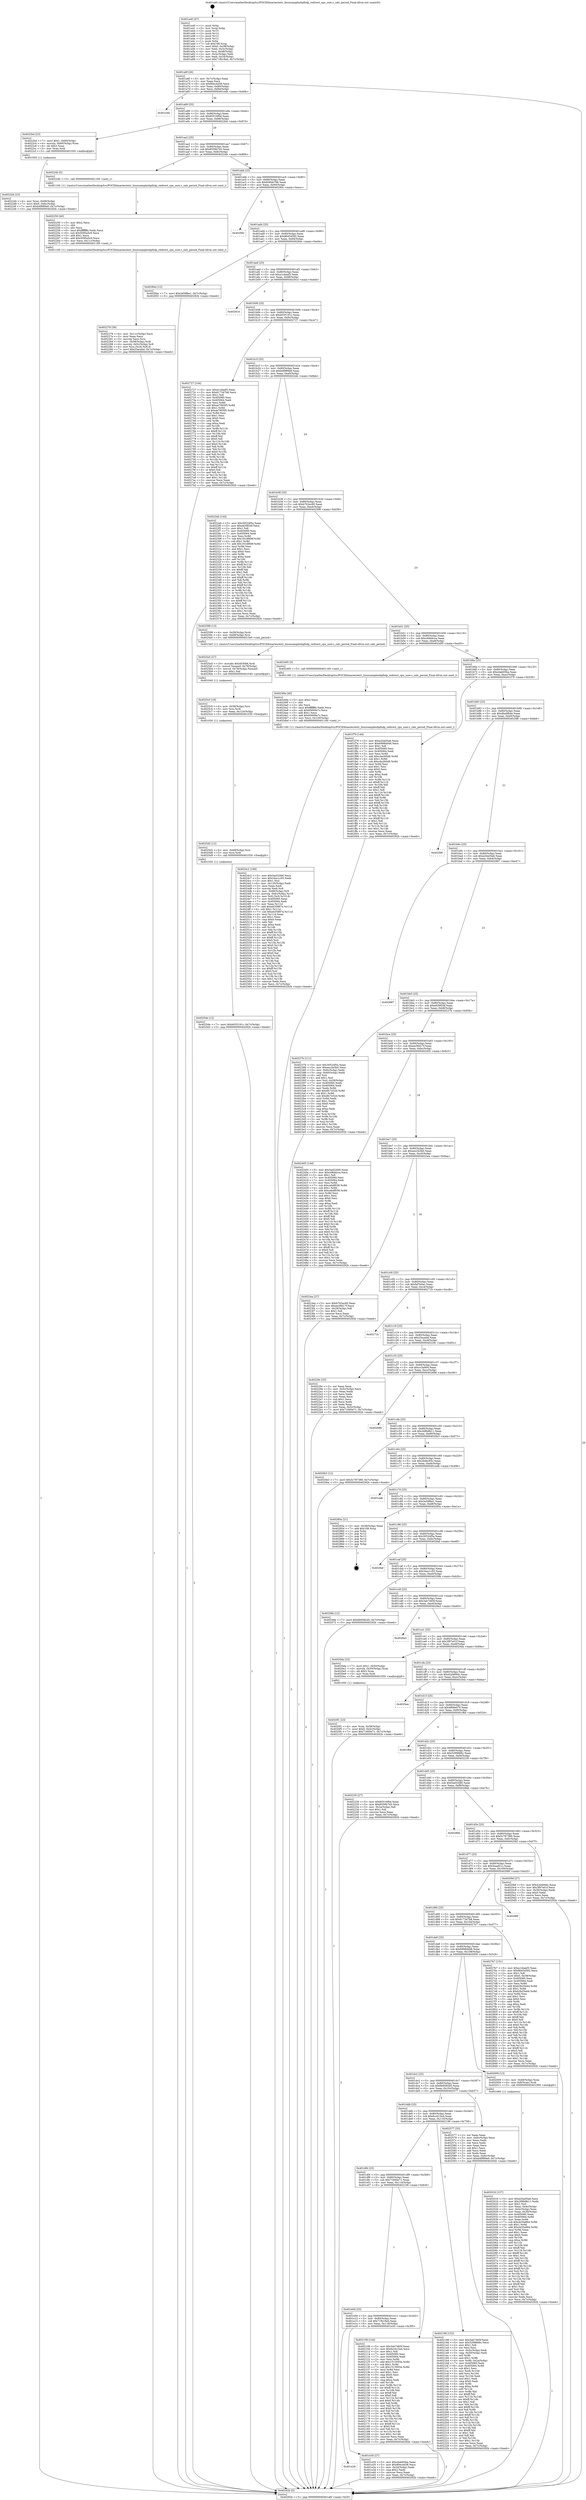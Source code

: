 digraph "0x401a40" {
  label = "0x401a40 (/mnt/c/Users/mathe/Desktop/tcc/POCII/binaries/extr_linuxsamplesbpfxdp_redirect_cpu_user.c_calc_period_Final-ollvm.out::main(0))"
  labelloc = "t"
  node[shape=record]

  Entry [label="",width=0.3,height=0.3,shape=circle,fillcolor=black,style=filled]
  "0x401a6f" [label="{
     0x401a6f [26]\l
     | [instrs]\l
     &nbsp;&nbsp;0x401a6f \<+3\>: mov -0x7c(%rbp),%eax\l
     &nbsp;&nbsp;0x401a72 \<+2\>: mov %eax,%ecx\l
     &nbsp;&nbsp;0x401a74 \<+6\>: sub $0x80ec4d38,%ecx\l
     &nbsp;&nbsp;0x401a7a \<+3\>: mov %eax,-0x80(%rbp)\l
     &nbsp;&nbsp;0x401a7d \<+6\>: mov %ecx,-0x84(%rbp)\l
     &nbsp;&nbsp;0x401a83 \<+6\>: je 0000000000401e4b \<main+0x40b\>\l
  }"]
  "0x401e4b" [label="{
     0x401e4b\l
  }", style=dashed]
  "0x401a89" [label="{
     0x401a89 [25]\l
     | [instrs]\l
     &nbsp;&nbsp;0x401a89 \<+5\>: jmp 0000000000401a8e \<main+0x4e\>\l
     &nbsp;&nbsp;0x401a8e \<+3\>: mov -0x80(%rbp),%eax\l
     &nbsp;&nbsp;0x401a91 \<+5\>: sub $0x85516f0d,%eax\l
     &nbsp;&nbsp;0x401a96 \<+6\>: mov %eax,-0x88(%rbp)\l
     &nbsp;&nbsp;0x401a9c \<+6\>: je 00000000004022bd \<main+0x87d\>\l
  }"]
  Exit [label="",width=0.3,height=0.3,shape=circle,fillcolor=black,style=filled,peripheries=2]
  "0x4022bd" [label="{
     0x4022bd [23]\l
     | [instrs]\l
     &nbsp;&nbsp;0x4022bd \<+7\>: movl $0x1,-0x60(%rbp)\l
     &nbsp;&nbsp;0x4022c4 \<+4\>: movslq -0x60(%rbp),%rax\l
     &nbsp;&nbsp;0x4022c8 \<+4\>: shl $0x3,%rax\l
     &nbsp;&nbsp;0x4022cc \<+3\>: mov %rax,%rdi\l
     &nbsp;&nbsp;0x4022cf \<+5\>: call 0000000000401050 \<malloc@plt\>\l
     | [calls]\l
     &nbsp;&nbsp;0x401050 \{1\} (unknown)\l
  }"]
  "0x401aa2" [label="{
     0x401aa2 [25]\l
     | [instrs]\l
     &nbsp;&nbsp;0x401aa2 \<+5\>: jmp 0000000000401aa7 \<main+0x67\>\l
     &nbsp;&nbsp;0x401aa7 \<+3\>: mov -0x80(%rbp),%eax\l
     &nbsp;&nbsp;0x401aaa \<+5\>: sub $0x8559b7d3,%eax\l
     &nbsp;&nbsp;0x401aaf \<+6\>: mov %eax,-0x8c(%rbp)\l
     &nbsp;&nbsp;0x401ab5 \<+6\>: je 000000000040224b \<main+0x80b\>\l
  }"]
  "0x4025de" [label="{
     0x4025de [12]\l
     | [instrs]\l
     &nbsp;&nbsp;0x4025de \<+7\>: movl $0xb035191c,-0x7c(%rbp)\l
     &nbsp;&nbsp;0x4025e5 \<+5\>: jmp 000000000040292b \<main+0xeeb\>\l
  }"]
  "0x40224b" [label="{
     0x40224b [5]\l
     | [instrs]\l
     &nbsp;&nbsp;0x40224b \<+5\>: call 0000000000401160 \<next_i\>\l
     | [calls]\l
     &nbsp;&nbsp;0x401160 \{1\} (/mnt/c/Users/mathe/Desktop/tcc/POCII/binaries/extr_linuxsamplesbpfxdp_redirect_cpu_user.c_calc_period_Final-ollvm.out::next_i)\l
  }"]
  "0x401abb" [label="{
     0x401abb [25]\l
     | [instrs]\l
     &nbsp;&nbsp;0x401abb \<+5\>: jmp 0000000000401ac0 \<main+0x80\>\l
     &nbsp;&nbsp;0x401ac0 \<+3\>: mov -0x80(%rbp),%eax\l
     &nbsp;&nbsp;0x401ac3 \<+5\>: sub $0x8584b766,%eax\l
     &nbsp;&nbsp;0x401ac8 \<+6\>: mov %eax,-0x90(%rbp)\l
     &nbsp;&nbsp;0x401ace \<+6\>: je 000000000040290c \<main+0xecc\>\l
  }"]
  "0x4025d2" [label="{
     0x4025d2 [12]\l
     | [instrs]\l
     &nbsp;&nbsp;0x4025d2 \<+4\>: mov -0x68(%rbp),%rsi\l
     &nbsp;&nbsp;0x4025d6 \<+3\>: mov %rsi,%rdi\l
     &nbsp;&nbsp;0x4025d9 \<+5\>: call 0000000000401030 \<free@plt\>\l
     | [calls]\l
     &nbsp;&nbsp;0x401030 \{1\} (unknown)\l
  }"]
  "0x40290c" [label="{
     0x40290c\l
  }", style=dashed]
  "0x401ad4" [label="{
     0x401ad4 [25]\l
     | [instrs]\l
     &nbsp;&nbsp;0x401ad4 \<+5\>: jmp 0000000000401ad9 \<main+0x99\>\l
     &nbsp;&nbsp;0x401ad9 \<+3\>: mov -0x80(%rbp),%eax\l
     &nbsp;&nbsp;0x401adc \<+5\>: sub $0x96454592,%eax\l
     &nbsp;&nbsp;0x401ae1 \<+6\>: mov %eax,-0x94(%rbp)\l
     &nbsp;&nbsp;0x401ae7 \<+6\>: je 000000000040284e \<main+0xe0e\>\l
  }"]
  "0x4025c0" [label="{
     0x4025c0 [18]\l
     | [instrs]\l
     &nbsp;&nbsp;0x4025c0 \<+4\>: mov -0x58(%rbp),%rsi\l
     &nbsp;&nbsp;0x4025c4 \<+3\>: mov %rsi,%rdi\l
     &nbsp;&nbsp;0x4025c7 \<+6\>: mov %eax,-0x124(%rbp)\l
     &nbsp;&nbsp;0x4025cd \<+5\>: call 0000000000401030 \<free@plt\>\l
     | [calls]\l
     &nbsp;&nbsp;0x401030 \{1\} (unknown)\l
  }"]
  "0x40284e" [label="{
     0x40284e [12]\l
     | [instrs]\l
     &nbsp;&nbsp;0x40284e \<+7\>: movl $0x2e59fbe1,-0x7c(%rbp)\l
     &nbsp;&nbsp;0x402855 \<+5\>: jmp 000000000040292b \<main+0xeeb\>\l
  }"]
  "0x401aed" [label="{
     0x401aed [25]\l
     | [instrs]\l
     &nbsp;&nbsp;0x401aed \<+5\>: jmp 0000000000401af2 \<main+0xb2\>\l
     &nbsp;&nbsp;0x401af2 \<+3\>: mov -0x80(%rbp),%eax\l
     &nbsp;&nbsp;0x401af5 \<+5\>: sub $0xa1cbaef3,%eax\l
     &nbsp;&nbsp;0x401afa \<+6\>: mov %eax,-0x98(%rbp)\l
     &nbsp;&nbsp;0x401b00 \<+6\>: je 000000000040291d \<main+0xedd\>\l
  }"]
  "0x4025a5" [label="{
     0x4025a5 [27]\l
     | [instrs]\l
     &nbsp;&nbsp;0x4025a5 \<+10\>: movabs $0x4030b6,%rdi\l
     &nbsp;&nbsp;0x4025af \<+5\>: movsd %xmm0,-0x78(%rbp)\l
     &nbsp;&nbsp;0x4025b4 \<+5\>: movsd -0x78(%rbp),%xmm0\l
     &nbsp;&nbsp;0x4025b9 \<+2\>: mov $0x1,%al\l
     &nbsp;&nbsp;0x4025bb \<+5\>: call 0000000000401040 \<printf@plt\>\l
     | [calls]\l
     &nbsp;&nbsp;0x401040 \{1\} (unknown)\l
  }"]
  "0x40291d" [label="{
     0x40291d\l
  }", style=dashed]
  "0x401b06" [label="{
     0x401b06 [25]\l
     | [instrs]\l
     &nbsp;&nbsp;0x401b06 \<+5\>: jmp 0000000000401b0b \<main+0xcb\>\l
     &nbsp;&nbsp;0x401b0b \<+3\>: mov -0x80(%rbp),%eax\l
     &nbsp;&nbsp;0x401b0e \<+5\>: sub $0xb035191c,%eax\l
     &nbsp;&nbsp;0x401b13 \<+6\>: mov %eax,-0x9c(%rbp)\l
     &nbsp;&nbsp;0x401b19 \<+6\>: je 0000000000402727 \<main+0xce7\>\l
  }"]
  "0x4024c2" [label="{
     0x4024c2 [169]\l
     | [instrs]\l
     &nbsp;&nbsp;0x4024c2 \<+5\>: mov $0x5ad32fd0,%ecx\l
     &nbsp;&nbsp;0x4024c7 \<+5\>: mov $0x34ac1c05,%edx\l
     &nbsp;&nbsp;0x4024cc \<+3\>: mov $0x1,%sil\l
     &nbsp;&nbsp;0x4024cf \<+6\>: mov -0x120(%rbp),%edi\l
     &nbsp;&nbsp;0x4024d5 \<+3\>: imul %eax,%edi\l
     &nbsp;&nbsp;0x4024d8 \<+3\>: movslq %edi,%r8\l
     &nbsp;&nbsp;0x4024db \<+4\>: mov -0x68(%rbp),%r9\l
     &nbsp;&nbsp;0x4024df \<+4\>: movslq -0x6c(%rbp),%r10\l
     &nbsp;&nbsp;0x4024e3 \<+4\>: mov %r8,(%r9,%r10,8)\l
     &nbsp;&nbsp;0x4024e7 \<+7\>: mov 0x405060,%eax\l
     &nbsp;&nbsp;0x4024ee \<+7\>: mov 0x405064,%edi\l
     &nbsp;&nbsp;0x4024f5 \<+3\>: mov %eax,%r11d\l
     &nbsp;&nbsp;0x4024f8 \<+7\>: add $0xeb35887a,%r11d\l
     &nbsp;&nbsp;0x4024ff \<+4\>: sub $0x1,%r11d\l
     &nbsp;&nbsp;0x402503 \<+7\>: sub $0xeb35887a,%r11d\l
     &nbsp;&nbsp;0x40250a \<+4\>: imul %r11d,%eax\l
     &nbsp;&nbsp;0x40250e \<+3\>: and $0x1,%eax\l
     &nbsp;&nbsp;0x402511 \<+3\>: cmp $0x0,%eax\l
     &nbsp;&nbsp;0x402514 \<+3\>: sete %bl\l
     &nbsp;&nbsp;0x402517 \<+3\>: cmp $0xa,%edi\l
     &nbsp;&nbsp;0x40251a \<+4\>: setl %r14b\l
     &nbsp;&nbsp;0x40251e \<+3\>: mov %bl,%r15b\l
     &nbsp;&nbsp;0x402521 \<+4\>: xor $0xff,%r15b\l
     &nbsp;&nbsp;0x402525 \<+3\>: mov %r14b,%r12b\l
     &nbsp;&nbsp;0x402528 \<+4\>: xor $0xff,%r12b\l
     &nbsp;&nbsp;0x40252c \<+4\>: xor $0x0,%sil\l
     &nbsp;&nbsp;0x402530 \<+3\>: mov %r15b,%r13b\l
     &nbsp;&nbsp;0x402533 \<+4\>: and $0x0,%r13b\l
     &nbsp;&nbsp;0x402537 \<+3\>: and %sil,%bl\l
     &nbsp;&nbsp;0x40253a \<+3\>: mov %r12b,%al\l
     &nbsp;&nbsp;0x40253d \<+2\>: and $0x0,%al\l
     &nbsp;&nbsp;0x40253f \<+3\>: and %sil,%r14b\l
     &nbsp;&nbsp;0x402542 \<+3\>: or %bl,%r13b\l
     &nbsp;&nbsp;0x402545 \<+3\>: or %r14b,%al\l
     &nbsp;&nbsp;0x402548 \<+3\>: xor %al,%r13b\l
     &nbsp;&nbsp;0x40254b \<+3\>: or %r12b,%r15b\l
     &nbsp;&nbsp;0x40254e \<+4\>: xor $0xff,%r15b\l
     &nbsp;&nbsp;0x402552 \<+4\>: or $0x0,%sil\l
     &nbsp;&nbsp;0x402556 \<+3\>: and %sil,%r15b\l
     &nbsp;&nbsp;0x402559 \<+3\>: or %r15b,%r13b\l
     &nbsp;&nbsp;0x40255c \<+4\>: test $0x1,%r13b\l
     &nbsp;&nbsp;0x402560 \<+3\>: cmovne %edx,%ecx\l
     &nbsp;&nbsp;0x402563 \<+3\>: mov %ecx,-0x7c(%rbp)\l
     &nbsp;&nbsp;0x402566 \<+5\>: jmp 000000000040292b \<main+0xeeb\>\l
  }"]
  "0x402727" [label="{
     0x402727 [144]\l
     | [instrs]\l
     &nbsp;&nbsp;0x402727 \<+5\>: mov $0xa1cbaef3,%eax\l
     &nbsp;&nbsp;0x40272c \<+5\>: mov $0x617347b8,%ecx\l
     &nbsp;&nbsp;0x402731 \<+2\>: mov $0x1,%dl\l
     &nbsp;&nbsp;0x402733 \<+7\>: mov 0x405060,%esi\l
     &nbsp;&nbsp;0x40273a \<+7\>: mov 0x405064,%edi\l
     &nbsp;&nbsp;0x402741 \<+3\>: mov %esi,%r8d\l
     &nbsp;&nbsp;0x402744 \<+7\>: add $0xae7805f5,%r8d\l
     &nbsp;&nbsp;0x40274b \<+4\>: sub $0x1,%r8d\l
     &nbsp;&nbsp;0x40274f \<+7\>: sub $0xae7805f5,%r8d\l
     &nbsp;&nbsp;0x402756 \<+4\>: imul %r8d,%esi\l
     &nbsp;&nbsp;0x40275a \<+3\>: and $0x1,%esi\l
     &nbsp;&nbsp;0x40275d \<+3\>: cmp $0x0,%esi\l
     &nbsp;&nbsp;0x402760 \<+4\>: sete %r9b\l
     &nbsp;&nbsp;0x402764 \<+3\>: cmp $0xa,%edi\l
     &nbsp;&nbsp;0x402767 \<+4\>: setl %r10b\l
     &nbsp;&nbsp;0x40276b \<+3\>: mov %r9b,%r11b\l
     &nbsp;&nbsp;0x40276e \<+4\>: xor $0xff,%r11b\l
     &nbsp;&nbsp;0x402772 \<+3\>: mov %r10b,%bl\l
     &nbsp;&nbsp;0x402775 \<+3\>: xor $0xff,%bl\l
     &nbsp;&nbsp;0x402778 \<+3\>: xor $0x0,%dl\l
     &nbsp;&nbsp;0x40277b \<+3\>: mov %r11b,%r14b\l
     &nbsp;&nbsp;0x40277e \<+4\>: and $0x0,%r14b\l
     &nbsp;&nbsp;0x402782 \<+3\>: and %dl,%r9b\l
     &nbsp;&nbsp;0x402785 \<+3\>: mov %bl,%r15b\l
     &nbsp;&nbsp;0x402788 \<+4\>: and $0x0,%r15b\l
     &nbsp;&nbsp;0x40278c \<+3\>: and %dl,%r10b\l
     &nbsp;&nbsp;0x40278f \<+3\>: or %r9b,%r14b\l
     &nbsp;&nbsp;0x402792 \<+3\>: or %r10b,%r15b\l
     &nbsp;&nbsp;0x402795 \<+3\>: xor %r15b,%r14b\l
     &nbsp;&nbsp;0x402798 \<+3\>: or %bl,%r11b\l
     &nbsp;&nbsp;0x40279b \<+4\>: xor $0xff,%r11b\l
     &nbsp;&nbsp;0x40279f \<+3\>: or $0x0,%dl\l
     &nbsp;&nbsp;0x4027a2 \<+3\>: and %dl,%r11b\l
     &nbsp;&nbsp;0x4027a5 \<+3\>: or %r11b,%r14b\l
     &nbsp;&nbsp;0x4027a8 \<+4\>: test $0x1,%r14b\l
     &nbsp;&nbsp;0x4027ac \<+3\>: cmovne %ecx,%eax\l
     &nbsp;&nbsp;0x4027af \<+3\>: mov %eax,-0x7c(%rbp)\l
     &nbsp;&nbsp;0x4027b2 \<+5\>: jmp 000000000040292b \<main+0xeeb\>\l
  }"]
  "0x401b1f" [label="{
     0x401b1f [25]\l
     | [instrs]\l
     &nbsp;&nbsp;0x401b1f \<+5\>: jmp 0000000000401b24 \<main+0xe4\>\l
     &nbsp;&nbsp;0x401b24 \<+3\>: mov -0x80(%rbp),%eax\l
     &nbsp;&nbsp;0x401b27 \<+5\>: sub $0xb4f989a9,%eax\l
     &nbsp;&nbsp;0x401b2c \<+6\>: mov %eax,-0xa0(%rbp)\l
     &nbsp;&nbsp;0x401b32 \<+6\>: je 00000000004022eb \<main+0x8ab\>\l
  }"]
  "0x40249a" [label="{
     0x40249a [40]\l
     | [instrs]\l
     &nbsp;&nbsp;0x40249a \<+5\>: mov $0x2,%ecx\l
     &nbsp;&nbsp;0x40249f \<+1\>: cltd\l
     &nbsp;&nbsp;0x4024a0 \<+2\>: idiv %ecx\l
     &nbsp;&nbsp;0x4024a2 \<+6\>: imul $0xfffffffe,%edx,%ecx\l
     &nbsp;&nbsp;0x4024a8 \<+6\>: sub $0x65609a7c,%ecx\l
     &nbsp;&nbsp;0x4024ae \<+3\>: add $0x1,%ecx\l
     &nbsp;&nbsp;0x4024b1 \<+6\>: add $0x65609a7c,%ecx\l
     &nbsp;&nbsp;0x4024b7 \<+6\>: mov %ecx,-0x120(%rbp)\l
     &nbsp;&nbsp;0x4024bd \<+5\>: call 0000000000401160 \<next_i\>\l
     | [calls]\l
     &nbsp;&nbsp;0x401160 \{1\} (/mnt/c/Users/mathe/Desktop/tcc/POCII/binaries/extr_linuxsamplesbpfxdp_redirect_cpu_user.c_calc_period_Final-ollvm.out::next_i)\l
  }"]
  "0x4022eb" [label="{
     0x4022eb [144]\l
     | [instrs]\l
     &nbsp;&nbsp;0x4022eb \<+5\>: mov $0x30524f5a,%eax\l
     &nbsp;&nbsp;0x4022f0 \<+5\>: mov $0xe639f34f,%ecx\l
     &nbsp;&nbsp;0x4022f5 \<+2\>: mov $0x1,%dl\l
     &nbsp;&nbsp;0x4022f7 \<+7\>: mov 0x405060,%esi\l
     &nbsp;&nbsp;0x4022fe \<+7\>: mov 0x405064,%edi\l
     &nbsp;&nbsp;0x402305 \<+3\>: mov %esi,%r8d\l
     &nbsp;&nbsp;0x402308 \<+7\>: sub $0x191d869f,%r8d\l
     &nbsp;&nbsp;0x40230f \<+4\>: sub $0x1,%r8d\l
     &nbsp;&nbsp;0x402313 \<+7\>: add $0x191d869f,%r8d\l
     &nbsp;&nbsp;0x40231a \<+4\>: imul %r8d,%esi\l
     &nbsp;&nbsp;0x40231e \<+3\>: and $0x1,%esi\l
     &nbsp;&nbsp;0x402321 \<+3\>: cmp $0x0,%esi\l
     &nbsp;&nbsp;0x402324 \<+4\>: sete %r9b\l
     &nbsp;&nbsp;0x402328 \<+3\>: cmp $0xa,%edi\l
     &nbsp;&nbsp;0x40232b \<+4\>: setl %r10b\l
     &nbsp;&nbsp;0x40232f \<+3\>: mov %r9b,%r11b\l
     &nbsp;&nbsp;0x402332 \<+4\>: xor $0xff,%r11b\l
     &nbsp;&nbsp;0x402336 \<+3\>: mov %r10b,%bl\l
     &nbsp;&nbsp;0x402339 \<+3\>: xor $0xff,%bl\l
     &nbsp;&nbsp;0x40233c \<+3\>: xor $0x1,%dl\l
     &nbsp;&nbsp;0x40233f \<+3\>: mov %r11b,%r14b\l
     &nbsp;&nbsp;0x402342 \<+4\>: and $0xff,%r14b\l
     &nbsp;&nbsp;0x402346 \<+3\>: and %dl,%r9b\l
     &nbsp;&nbsp;0x402349 \<+3\>: mov %bl,%r15b\l
     &nbsp;&nbsp;0x40234c \<+4\>: and $0xff,%r15b\l
     &nbsp;&nbsp;0x402350 \<+3\>: and %dl,%r10b\l
     &nbsp;&nbsp;0x402353 \<+3\>: or %r9b,%r14b\l
     &nbsp;&nbsp;0x402356 \<+3\>: or %r10b,%r15b\l
     &nbsp;&nbsp;0x402359 \<+3\>: xor %r15b,%r14b\l
     &nbsp;&nbsp;0x40235c \<+3\>: or %bl,%r11b\l
     &nbsp;&nbsp;0x40235f \<+4\>: xor $0xff,%r11b\l
     &nbsp;&nbsp;0x402363 \<+3\>: or $0x1,%dl\l
     &nbsp;&nbsp;0x402366 \<+3\>: and %dl,%r11b\l
     &nbsp;&nbsp;0x402369 \<+3\>: or %r11b,%r14b\l
     &nbsp;&nbsp;0x40236c \<+4\>: test $0x1,%r14b\l
     &nbsp;&nbsp;0x402370 \<+3\>: cmovne %ecx,%eax\l
     &nbsp;&nbsp;0x402373 \<+3\>: mov %eax,-0x7c(%rbp)\l
     &nbsp;&nbsp;0x402376 \<+5\>: jmp 000000000040292b \<main+0xeeb\>\l
  }"]
  "0x401b38" [label="{
     0x401b38 [25]\l
     | [instrs]\l
     &nbsp;&nbsp;0x401b38 \<+5\>: jmp 0000000000401b3d \<main+0xfd\>\l
     &nbsp;&nbsp;0x401b3d \<+3\>: mov -0x80(%rbp),%eax\l
     &nbsp;&nbsp;0x401b40 \<+5\>: sub $0xb762ec60,%eax\l
     &nbsp;&nbsp;0x401b45 \<+6\>: mov %eax,-0xa4(%rbp)\l
     &nbsp;&nbsp;0x401b4b \<+6\>: je 0000000000402598 \<main+0xb58\>\l
  }"]
  "0x4022d4" [label="{
     0x4022d4 [23]\l
     | [instrs]\l
     &nbsp;&nbsp;0x4022d4 \<+4\>: mov %rax,-0x68(%rbp)\l
     &nbsp;&nbsp;0x4022d8 \<+7\>: movl $0x0,-0x6c(%rbp)\l
     &nbsp;&nbsp;0x4022df \<+7\>: movl $0xb4f989a9,-0x7c(%rbp)\l
     &nbsp;&nbsp;0x4022e6 \<+5\>: jmp 000000000040292b \<main+0xeeb\>\l
  }"]
  "0x402598" [label="{
     0x402598 [13]\l
     | [instrs]\l
     &nbsp;&nbsp;0x402598 \<+4\>: mov -0x58(%rbp),%rdi\l
     &nbsp;&nbsp;0x40259c \<+4\>: mov -0x68(%rbp),%rsi\l
     &nbsp;&nbsp;0x4025a0 \<+5\>: call 00000000004015e0 \<calc_period\>\l
     | [calls]\l
     &nbsp;&nbsp;0x4015e0 \{1\} (/mnt/c/Users/mathe/Desktop/tcc/POCII/binaries/extr_linuxsamplesbpfxdp_redirect_cpu_user.c_calc_period_Final-ollvm.out::calc_period)\l
  }"]
  "0x401b51" [label="{
     0x401b51 [25]\l
     | [instrs]\l
     &nbsp;&nbsp;0x401b51 \<+5\>: jmp 0000000000401b56 \<main+0x116\>\l
     &nbsp;&nbsp;0x401b56 \<+3\>: mov -0x80(%rbp),%eax\l
     &nbsp;&nbsp;0x401b59 \<+5\>: sub $0xc68ddcca,%eax\l
     &nbsp;&nbsp;0x401b5e \<+6\>: mov %eax,-0xa8(%rbp)\l
     &nbsp;&nbsp;0x401b64 \<+6\>: je 0000000000402495 \<main+0xa55\>\l
  }"]
  "0x402278" [label="{
     0x402278 [36]\l
     | [instrs]\l
     &nbsp;&nbsp;0x402278 \<+6\>: mov -0x11c(%rbp),%ecx\l
     &nbsp;&nbsp;0x40227e \<+3\>: imul %eax,%ecx\l
     &nbsp;&nbsp;0x402281 \<+3\>: movslq %ecx,%rsi\l
     &nbsp;&nbsp;0x402284 \<+4\>: mov -0x58(%rbp),%rdi\l
     &nbsp;&nbsp;0x402288 \<+4\>: movslq -0x5c(%rbp),%r8\l
     &nbsp;&nbsp;0x40228c \<+4\>: mov %rsi,(%rdi,%r8,8)\l
     &nbsp;&nbsp;0x402290 \<+7\>: movl $0x25acebd,-0x7c(%rbp)\l
     &nbsp;&nbsp;0x402297 \<+5\>: jmp 000000000040292b \<main+0xeeb\>\l
  }"]
  "0x402495" [label="{
     0x402495 [5]\l
     | [instrs]\l
     &nbsp;&nbsp;0x402495 \<+5\>: call 0000000000401160 \<next_i\>\l
     | [calls]\l
     &nbsp;&nbsp;0x401160 \{1\} (/mnt/c/Users/mathe/Desktop/tcc/POCII/binaries/extr_linuxsamplesbpfxdp_redirect_cpu_user.c_calc_period_Final-ollvm.out::next_i)\l
  }"]
  "0x401b6a" [label="{
     0x401b6a [25]\l
     | [instrs]\l
     &nbsp;&nbsp;0x401b6a \<+5\>: jmp 0000000000401b6f \<main+0x12f\>\l
     &nbsp;&nbsp;0x401b6f \<+3\>: mov -0x80(%rbp),%eax\l
     &nbsp;&nbsp;0x401b72 \<+5\>: sub $0xcbab05ba,%eax\l
     &nbsp;&nbsp;0x401b77 \<+6\>: mov %eax,-0xac(%rbp)\l
     &nbsp;&nbsp;0x401b7d \<+6\>: je 0000000000401f79 \<main+0x539\>\l
  }"]
  "0x402250" [label="{
     0x402250 [40]\l
     | [instrs]\l
     &nbsp;&nbsp;0x402250 \<+5\>: mov $0x2,%ecx\l
     &nbsp;&nbsp;0x402255 \<+1\>: cltd\l
     &nbsp;&nbsp;0x402256 \<+2\>: idiv %ecx\l
     &nbsp;&nbsp;0x402258 \<+6\>: imul $0xfffffffe,%edx,%ecx\l
     &nbsp;&nbsp;0x40225e \<+6\>: sub $0x5095a5c9,%ecx\l
     &nbsp;&nbsp;0x402264 \<+3\>: add $0x1,%ecx\l
     &nbsp;&nbsp;0x402267 \<+6\>: add $0x5095a5c9,%ecx\l
     &nbsp;&nbsp;0x40226d \<+6\>: mov %ecx,-0x11c(%rbp)\l
     &nbsp;&nbsp;0x402273 \<+5\>: call 0000000000401160 \<next_i\>\l
     | [calls]\l
     &nbsp;&nbsp;0x401160 \{1\} (/mnt/c/Users/mathe/Desktop/tcc/POCII/binaries/extr_linuxsamplesbpfxdp_redirect_cpu_user.c_calc_period_Final-ollvm.out::next_i)\l
  }"]
  "0x401f79" [label="{
     0x401f79 [144]\l
     | [instrs]\l
     &nbsp;&nbsp;0x401f79 \<+5\>: mov $0xe20a05a6,%eax\l
     &nbsp;&nbsp;0x401f7e \<+5\>: mov $0x6998dd48,%ecx\l
     &nbsp;&nbsp;0x401f83 \<+2\>: mov $0x1,%dl\l
     &nbsp;&nbsp;0x401f85 \<+7\>: mov 0x405060,%esi\l
     &nbsp;&nbsp;0x401f8c \<+7\>: mov 0x405064,%edi\l
     &nbsp;&nbsp;0x401f93 \<+3\>: mov %esi,%r8d\l
     &nbsp;&nbsp;0x401f96 \<+7\>: add $0xc4a260d6,%r8d\l
     &nbsp;&nbsp;0x401f9d \<+4\>: sub $0x1,%r8d\l
     &nbsp;&nbsp;0x401fa1 \<+7\>: sub $0xc4a260d6,%r8d\l
     &nbsp;&nbsp;0x401fa8 \<+4\>: imul %r8d,%esi\l
     &nbsp;&nbsp;0x401fac \<+3\>: and $0x1,%esi\l
     &nbsp;&nbsp;0x401faf \<+3\>: cmp $0x0,%esi\l
     &nbsp;&nbsp;0x401fb2 \<+4\>: sete %r9b\l
     &nbsp;&nbsp;0x401fb6 \<+3\>: cmp $0xa,%edi\l
     &nbsp;&nbsp;0x401fb9 \<+4\>: setl %r10b\l
     &nbsp;&nbsp;0x401fbd \<+3\>: mov %r9b,%r11b\l
     &nbsp;&nbsp;0x401fc0 \<+4\>: xor $0xff,%r11b\l
     &nbsp;&nbsp;0x401fc4 \<+3\>: mov %r10b,%bl\l
     &nbsp;&nbsp;0x401fc7 \<+3\>: xor $0xff,%bl\l
     &nbsp;&nbsp;0x401fca \<+3\>: xor $0x1,%dl\l
     &nbsp;&nbsp;0x401fcd \<+3\>: mov %r11b,%r14b\l
     &nbsp;&nbsp;0x401fd0 \<+4\>: and $0xff,%r14b\l
     &nbsp;&nbsp;0x401fd4 \<+3\>: and %dl,%r9b\l
     &nbsp;&nbsp;0x401fd7 \<+3\>: mov %bl,%r15b\l
     &nbsp;&nbsp;0x401fda \<+4\>: and $0xff,%r15b\l
     &nbsp;&nbsp;0x401fde \<+3\>: and %dl,%r10b\l
     &nbsp;&nbsp;0x401fe1 \<+3\>: or %r9b,%r14b\l
     &nbsp;&nbsp;0x401fe4 \<+3\>: or %r10b,%r15b\l
     &nbsp;&nbsp;0x401fe7 \<+3\>: xor %r15b,%r14b\l
     &nbsp;&nbsp;0x401fea \<+3\>: or %bl,%r11b\l
     &nbsp;&nbsp;0x401fed \<+4\>: xor $0xff,%r11b\l
     &nbsp;&nbsp;0x401ff1 \<+3\>: or $0x1,%dl\l
     &nbsp;&nbsp;0x401ff4 \<+3\>: and %dl,%r11b\l
     &nbsp;&nbsp;0x401ff7 \<+3\>: or %r11b,%r14b\l
     &nbsp;&nbsp;0x401ffa \<+4\>: test $0x1,%r14b\l
     &nbsp;&nbsp;0x401ffe \<+3\>: cmovne %ecx,%eax\l
     &nbsp;&nbsp;0x402001 \<+3\>: mov %eax,-0x7c(%rbp)\l
     &nbsp;&nbsp;0x402004 \<+5\>: jmp 000000000040292b \<main+0xeeb\>\l
  }"]
  "0x401b83" [label="{
     0x401b83 [25]\l
     | [instrs]\l
     &nbsp;&nbsp;0x401b83 \<+5\>: jmp 0000000000401b88 \<main+0x148\>\l
     &nbsp;&nbsp;0x401b88 \<+3\>: mov -0x80(%rbp),%eax\l
     &nbsp;&nbsp;0x401b8b \<+5\>: sub $0xdba0fb4e,%eax\l
     &nbsp;&nbsp;0x401b90 \<+6\>: mov %eax,-0xb0(%rbp)\l
     &nbsp;&nbsp;0x401b96 \<+6\>: je 00000000004025f6 \<main+0xbb6\>\l
  }"]
  "0x4020f1" [label="{
     0x4020f1 [23]\l
     | [instrs]\l
     &nbsp;&nbsp;0x4020f1 \<+4\>: mov %rax,-0x58(%rbp)\l
     &nbsp;&nbsp;0x4020f5 \<+7\>: movl $0x0,-0x5c(%rbp)\l
     &nbsp;&nbsp;0x4020fc \<+7\>: movl $0x71600e71,-0x7c(%rbp)\l
     &nbsp;&nbsp;0x402103 \<+5\>: jmp 000000000040292b \<main+0xeeb\>\l
  }"]
  "0x4025f6" [label="{
     0x4025f6\l
  }", style=dashed]
  "0x401b9c" [label="{
     0x401b9c [25]\l
     | [instrs]\l
     &nbsp;&nbsp;0x401b9c \<+5\>: jmp 0000000000401ba1 \<main+0x161\>\l
     &nbsp;&nbsp;0x401ba1 \<+3\>: mov -0x80(%rbp),%eax\l
     &nbsp;&nbsp;0x401ba4 \<+5\>: sub $0xe20a05a6,%eax\l
     &nbsp;&nbsp;0x401ba9 \<+6\>: mov %eax,-0xb4(%rbp)\l
     &nbsp;&nbsp;0x401baf \<+6\>: je 0000000000402887 \<main+0xe47\>\l
  }"]
  "0x402016" [label="{
     0x402016 [157]\l
     | [instrs]\l
     &nbsp;&nbsp;0x402016 \<+5\>: mov $0xe20a05a6,%ecx\l
     &nbsp;&nbsp;0x40201b \<+5\>: mov $0x268b9b11,%edx\l
     &nbsp;&nbsp;0x402020 \<+3\>: mov $0x1,%sil\l
     &nbsp;&nbsp;0x402023 \<+3\>: mov %eax,-0x4c(%rbp)\l
     &nbsp;&nbsp;0x402026 \<+3\>: mov -0x4c(%rbp),%eax\l
     &nbsp;&nbsp;0x402029 \<+3\>: mov %eax,-0x30(%rbp)\l
     &nbsp;&nbsp;0x40202c \<+7\>: mov 0x405060,%eax\l
     &nbsp;&nbsp;0x402033 \<+8\>: mov 0x405064,%r8d\l
     &nbsp;&nbsp;0x40203b \<+3\>: mov %eax,%r9d\l
     &nbsp;&nbsp;0x40203e \<+7\>: sub $0xcb35a864,%r9d\l
     &nbsp;&nbsp;0x402045 \<+4\>: sub $0x1,%r9d\l
     &nbsp;&nbsp;0x402049 \<+7\>: add $0xcb35a864,%r9d\l
     &nbsp;&nbsp;0x402050 \<+4\>: imul %r9d,%eax\l
     &nbsp;&nbsp;0x402054 \<+3\>: and $0x1,%eax\l
     &nbsp;&nbsp;0x402057 \<+3\>: cmp $0x0,%eax\l
     &nbsp;&nbsp;0x40205a \<+4\>: sete %r10b\l
     &nbsp;&nbsp;0x40205e \<+4\>: cmp $0xa,%r8d\l
     &nbsp;&nbsp;0x402062 \<+4\>: setl %r11b\l
     &nbsp;&nbsp;0x402066 \<+3\>: mov %r10b,%bl\l
     &nbsp;&nbsp;0x402069 \<+3\>: xor $0xff,%bl\l
     &nbsp;&nbsp;0x40206c \<+3\>: mov %r11b,%r14b\l
     &nbsp;&nbsp;0x40206f \<+4\>: xor $0xff,%r14b\l
     &nbsp;&nbsp;0x402073 \<+4\>: xor $0x1,%sil\l
     &nbsp;&nbsp;0x402077 \<+3\>: mov %bl,%r15b\l
     &nbsp;&nbsp;0x40207a \<+4\>: and $0xff,%r15b\l
     &nbsp;&nbsp;0x40207e \<+3\>: and %sil,%r10b\l
     &nbsp;&nbsp;0x402081 \<+3\>: mov %r14b,%r12b\l
     &nbsp;&nbsp;0x402084 \<+4\>: and $0xff,%r12b\l
     &nbsp;&nbsp;0x402088 \<+3\>: and %sil,%r11b\l
     &nbsp;&nbsp;0x40208b \<+3\>: or %r10b,%r15b\l
     &nbsp;&nbsp;0x40208e \<+3\>: or %r11b,%r12b\l
     &nbsp;&nbsp;0x402091 \<+3\>: xor %r12b,%r15b\l
     &nbsp;&nbsp;0x402094 \<+3\>: or %r14b,%bl\l
     &nbsp;&nbsp;0x402097 \<+3\>: xor $0xff,%bl\l
     &nbsp;&nbsp;0x40209a \<+4\>: or $0x1,%sil\l
     &nbsp;&nbsp;0x40209e \<+3\>: and %sil,%bl\l
     &nbsp;&nbsp;0x4020a1 \<+3\>: or %bl,%r15b\l
     &nbsp;&nbsp;0x4020a4 \<+4\>: test $0x1,%r15b\l
     &nbsp;&nbsp;0x4020a8 \<+3\>: cmovne %edx,%ecx\l
     &nbsp;&nbsp;0x4020ab \<+3\>: mov %ecx,-0x7c(%rbp)\l
     &nbsp;&nbsp;0x4020ae \<+5\>: jmp 000000000040292b \<main+0xeeb\>\l
  }"]
  "0x402887" [label="{
     0x402887\l
  }", style=dashed]
  "0x401bb5" [label="{
     0x401bb5 [25]\l
     | [instrs]\l
     &nbsp;&nbsp;0x401bb5 \<+5\>: jmp 0000000000401bba \<main+0x17a\>\l
     &nbsp;&nbsp;0x401bba \<+3\>: mov -0x80(%rbp),%eax\l
     &nbsp;&nbsp;0x401bbd \<+5\>: sub $0xe639f34f,%eax\l
     &nbsp;&nbsp;0x401bc2 \<+6\>: mov %eax,-0xb8(%rbp)\l
     &nbsp;&nbsp;0x401bc8 \<+6\>: je 000000000040237b \<main+0x93b\>\l
  }"]
  "0x401a40" [label="{
     0x401a40 [47]\l
     | [instrs]\l
     &nbsp;&nbsp;0x401a40 \<+1\>: push %rbp\l
     &nbsp;&nbsp;0x401a41 \<+3\>: mov %rsp,%rbp\l
     &nbsp;&nbsp;0x401a44 \<+2\>: push %r15\l
     &nbsp;&nbsp;0x401a46 \<+2\>: push %r14\l
     &nbsp;&nbsp;0x401a48 \<+2\>: push %r13\l
     &nbsp;&nbsp;0x401a4a \<+2\>: push %r12\l
     &nbsp;&nbsp;0x401a4c \<+1\>: push %rbx\l
     &nbsp;&nbsp;0x401a4d \<+7\>: sub $0x108,%rsp\l
     &nbsp;&nbsp;0x401a54 \<+7\>: movl $0x0,-0x38(%rbp)\l
     &nbsp;&nbsp;0x401a5b \<+3\>: mov %edi,-0x3c(%rbp)\l
     &nbsp;&nbsp;0x401a5e \<+4\>: mov %rsi,-0x48(%rbp)\l
     &nbsp;&nbsp;0x401a62 \<+3\>: mov -0x3c(%rbp),%edi\l
     &nbsp;&nbsp;0x401a65 \<+3\>: mov %edi,-0x34(%rbp)\l
     &nbsp;&nbsp;0x401a68 \<+7\>: movl $0x71fb18a0,-0x7c(%rbp)\l
  }"]
  "0x40237b" [label="{
     0x40237b [111]\l
     | [instrs]\l
     &nbsp;&nbsp;0x40237b \<+5\>: mov $0x30524f5a,%eax\l
     &nbsp;&nbsp;0x402380 \<+5\>: mov $0xeec2b3b0,%ecx\l
     &nbsp;&nbsp;0x402385 \<+3\>: mov -0x6c(%rbp),%edx\l
     &nbsp;&nbsp;0x402388 \<+3\>: cmp -0x60(%rbp),%edx\l
     &nbsp;&nbsp;0x40238b \<+4\>: setl %sil\l
     &nbsp;&nbsp;0x40238f \<+4\>: and $0x1,%sil\l
     &nbsp;&nbsp;0x402393 \<+4\>: mov %sil,-0x29(%rbp)\l
     &nbsp;&nbsp;0x402397 \<+7\>: mov 0x405060,%edx\l
     &nbsp;&nbsp;0x40239e \<+7\>: mov 0x405064,%edi\l
     &nbsp;&nbsp;0x4023a5 \<+3\>: mov %edx,%r8d\l
     &nbsp;&nbsp;0x4023a8 \<+7\>: add $0xdfc7e52d,%r8d\l
     &nbsp;&nbsp;0x4023af \<+4\>: sub $0x1,%r8d\l
     &nbsp;&nbsp;0x4023b3 \<+7\>: sub $0xdfc7e52d,%r8d\l
     &nbsp;&nbsp;0x4023ba \<+4\>: imul %r8d,%edx\l
     &nbsp;&nbsp;0x4023be \<+3\>: and $0x1,%edx\l
     &nbsp;&nbsp;0x4023c1 \<+3\>: cmp $0x0,%edx\l
     &nbsp;&nbsp;0x4023c4 \<+4\>: sete %sil\l
     &nbsp;&nbsp;0x4023c8 \<+3\>: cmp $0xa,%edi\l
     &nbsp;&nbsp;0x4023cb \<+4\>: setl %r9b\l
     &nbsp;&nbsp;0x4023cf \<+3\>: mov %sil,%r10b\l
     &nbsp;&nbsp;0x4023d2 \<+3\>: and %r9b,%r10b\l
     &nbsp;&nbsp;0x4023d5 \<+3\>: xor %r9b,%sil\l
     &nbsp;&nbsp;0x4023d8 \<+3\>: or %sil,%r10b\l
     &nbsp;&nbsp;0x4023db \<+4\>: test $0x1,%r10b\l
     &nbsp;&nbsp;0x4023df \<+3\>: cmovne %ecx,%eax\l
     &nbsp;&nbsp;0x4023e2 \<+3\>: mov %eax,-0x7c(%rbp)\l
     &nbsp;&nbsp;0x4023e5 \<+5\>: jmp 000000000040292b \<main+0xeeb\>\l
  }"]
  "0x401bce" [label="{
     0x401bce [25]\l
     | [instrs]\l
     &nbsp;&nbsp;0x401bce \<+5\>: jmp 0000000000401bd3 \<main+0x193\>\l
     &nbsp;&nbsp;0x401bd3 \<+3\>: mov -0x80(%rbp),%eax\l
     &nbsp;&nbsp;0x401bd6 \<+5\>: sub $0xee38d17f,%eax\l
     &nbsp;&nbsp;0x401bdb \<+6\>: mov %eax,-0xbc(%rbp)\l
     &nbsp;&nbsp;0x401be1 \<+6\>: je 0000000000402405 \<main+0x9c5\>\l
  }"]
  "0x40292b" [label="{
     0x40292b [5]\l
     | [instrs]\l
     &nbsp;&nbsp;0x40292b \<+5\>: jmp 0000000000401a6f \<main+0x2f\>\l
  }"]
  "0x402405" [label="{
     0x402405 [144]\l
     | [instrs]\l
     &nbsp;&nbsp;0x402405 \<+5\>: mov $0x5ad32fd0,%eax\l
     &nbsp;&nbsp;0x40240a \<+5\>: mov $0xc68ddcca,%ecx\l
     &nbsp;&nbsp;0x40240f \<+2\>: mov $0x1,%dl\l
     &nbsp;&nbsp;0x402411 \<+7\>: mov 0x405060,%esi\l
     &nbsp;&nbsp;0x402418 \<+7\>: mov 0x405064,%edi\l
     &nbsp;&nbsp;0x40241f \<+3\>: mov %esi,%r8d\l
     &nbsp;&nbsp;0x402422 \<+7\>: sub $0xcebdf038,%r8d\l
     &nbsp;&nbsp;0x402429 \<+4\>: sub $0x1,%r8d\l
     &nbsp;&nbsp;0x40242d \<+7\>: add $0xcebdf038,%r8d\l
     &nbsp;&nbsp;0x402434 \<+4\>: imul %r8d,%esi\l
     &nbsp;&nbsp;0x402438 \<+3\>: and $0x1,%esi\l
     &nbsp;&nbsp;0x40243b \<+3\>: cmp $0x0,%esi\l
     &nbsp;&nbsp;0x40243e \<+4\>: sete %r9b\l
     &nbsp;&nbsp;0x402442 \<+3\>: cmp $0xa,%edi\l
     &nbsp;&nbsp;0x402445 \<+4\>: setl %r10b\l
     &nbsp;&nbsp;0x402449 \<+3\>: mov %r9b,%r11b\l
     &nbsp;&nbsp;0x40244c \<+4\>: xor $0xff,%r11b\l
     &nbsp;&nbsp;0x402450 \<+3\>: mov %r10b,%bl\l
     &nbsp;&nbsp;0x402453 \<+3\>: xor $0xff,%bl\l
     &nbsp;&nbsp;0x402456 \<+3\>: xor $0x0,%dl\l
     &nbsp;&nbsp;0x402459 \<+3\>: mov %r11b,%r14b\l
     &nbsp;&nbsp;0x40245c \<+4\>: and $0x0,%r14b\l
     &nbsp;&nbsp;0x402460 \<+3\>: and %dl,%r9b\l
     &nbsp;&nbsp;0x402463 \<+3\>: mov %bl,%r15b\l
     &nbsp;&nbsp;0x402466 \<+4\>: and $0x0,%r15b\l
     &nbsp;&nbsp;0x40246a \<+3\>: and %dl,%r10b\l
     &nbsp;&nbsp;0x40246d \<+3\>: or %r9b,%r14b\l
     &nbsp;&nbsp;0x402470 \<+3\>: or %r10b,%r15b\l
     &nbsp;&nbsp;0x402473 \<+3\>: xor %r15b,%r14b\l
     &nbsp;&nbsp;0x402476 \<+3\>: or %bl,%r11b\l
     &nbsp;&nbsp;0x402479 \<+4\>: xor $0xff,%r11b\l
     &nbsp;&nbsp;0x40247d \<+3\>: or $0x0,%dl\l
     &nbsp;&nbsp;0x402480 \<+3\>: and %dl,%r11b\l
     &nbsp;&nbsp;0x402483 \<+3\>: or %r11b,%r14b\l
     &nbsp;&nbsp;0x402486 \<+4\>: test $0x1,%r14b\l
     &nbsp;&nbsp;0x40248a \<+3\>: cmovne %ecx,%eax\l
     &nbsp;&nbsp;0x40248d \<+3\>: mov %eax,-0x7c(%rbp)\l
     &nbsp;&nbsp;0x402490 \<+5\>: jmp 000000000040292b \<main+0xeeb\>\l
  }"]
  "0x401be7" [label="{
     0x401be7 [25]\l
     | [instrs]\l
     &nbsp;&nbsp;0x401be7 \<+5\>: jmp 0000000000401bec \<main+0x1ac\>\l
     &nbsp;&nbsp;0x401bec \<+3\>: mov -0x80(%rbp),%eax\l
     &nbsp;&nbsp;0x401bef \<+5\>: sub $0xeec2b3b0,%eax\l
     &nbsp;&nbsp;0x401bf4 \<+6\>: mov %eax,-0xc0(%rbp)\l
     &nbsp;&nbsp;0x401bfa \<+6\>: je 00000000004023ea \<main+0x9aa\>\l
  }"]
  "0x401e26" [label="{
     0x401e26\l
  }", style=dashed]
  "0x4023ea" [label="{
     0x4023ea [27]\l
     | [instrs]\l
     &nbsp;&nbsp;0x4023ea \<+5\>: mov $0xb762ec60,%eax\l
     &nbsp;&nbsp;0x4023ef \<+5\>: mov $0xee38d17f,%ecx\l
     &nbsp;&nbsp;0x4023f4 \<+3\>: mov -0x29(%rbp),%dl\l
     &nbsp;&nbsp;0x4023f7 \<+3\>: test $0x1,%dl\l
     &nbsp;&nbsp;0x4023fa \<+3\>: cmovne %ecx,%eax\l
     &nbsp;&nbsp;0x4023fd \<+3\>: mov %eax,-0x7c(%rbp)\l
     &nbsp;&nbsp;0x402400 \<+5\>: jmp 000000000040292b \<main+0xeeb\>\l
  }"]
  "0x401c00" [label="{
     0x401c00 [25]\l
     | [instrs]\l
     &nbsp;&nbsp;0x401c00 \<+5\>: jmp 0000000000401c05 \<main+0x1c5\>\l
     &nbsp;&nbsp;0x401c05 \<+3\>: mov -0x80(%rbp),%eax\l
     &nbsp;&nbsp;0x401c08 \<+5\>: sub $0xfaf7b0ac,%eax\l
     &nbsp;&nbsp;0x401c0d \<+6\>: mov %eax,-0xc4(%rbp)\l
     &nbsp;&nbsp;0x401c13 \<+6\>: je 000000000040271b \<main+0xcdb\>\l
  }"]
  "0x401e30" [label="{
     0x401e30 [27]\l
     | [instrs]\l
     &nbsp;&nbsp;0x401e30 \<+5\>: mov $0xcbab05ba,%eax\l
     &nbsp;&nbsp;0x401e35 \<+5\>: mov $0x80ec4d38,%ecx\l
     &nbsp;&nbsp;0x401e3a \<+3\>: mov -0x34(%rbp),%edx\l
     &nbsp;&nbsp;0x401e3d \<+3\>: cmp $0x2,%edx\l
     &nbsp;&nbsp;0x401e40 \<+3\>: cmovne %ecx,%eax\l
     &nbsp;&nbsp;0x401e43 \<+3\>: mov %eax,-0x7c(%rbp)\l
     &nbsp;&nbsp;0x401e46 \<+5\>: jmp 000000000040292b \<main+0xeeb\>\l
  }"]
  "0x40271b" [label="{
     0x40271b\l
  }", style=dashed]
  "0x401c19" [label="{
     0x401c19 [25]\l
     | [instrs]\l
     &nbsp;&nbsp;0x401c19 \<+5\>: jmp 0000000000401c1e \<main+0x1de\>\l
     &nbsp;&nbsp;0x401c1e \<+3\>: mov -0x80(%rbp),%eax\l
     &nbsp;&nbsp;0x401c21 \<+5\>: sub $0x25acebd,%eax\l
     &nbsp;&nbsp;0x401c26 \<+6\>: mov %eax,-0xc8(%rbp)\l
     &nbsp;&nbsp;0x401c2c \<+6\>: je 000000000040229c \<main+0x85c\>\l
  }"]
  "0x401e0d" [label="{
     0x401e0d [25]\l
     | [instrs]\l
     &nbsp;&nbsp;0x401e0d \<+5\>: jmp 0000000000401e12 \<main+0x3d2\>\l
     &nbsp;&nbsp;0x401e12 \<+3\>: mov -0x80(%rbp),%eax\l
     &nbsp;&nbsp;0x401e15 \<+5\>: sub $0x71fb18a0,%eax\l
     &nbsp;&nbsp;0x401e1a \<+6\>: mov %eax,-0x118(%rbp)\l
     &nbsp;&nbsp;0x401e20 \<+6\>: je 0000000000401e30 \<main+0x3f0\>\l
  }"]
  "0x40229c" [label="{
     0x40229c [33]\l
     | [instrs]\l
     &nbsp;&nbsp;0x40229c \<+2\>: xor %eax,%eax\l
     &nbsp;&nbsp;0x40229e \<+3\>: mov -0x5c(%rbp),%ecx\l
     &nbsp;&nbsp;0x4022a1 \<+2\>: mov %eax,%edx\l
     &nbsp;&nbsp;0x4022a3 \<+2\>: sub %ecx,%edx\l
     &nbsp;&nbsp;0x4022a5 \<+2\>: mov %eax,%ecx\l
     &nbsp;&nbsp;0x4022a7 \<+3\>: sub $0x1,%ecx\l
     &nbsp;&nbsp;0x4022aa \<+2\>: add %ecx,%edx\l
     &nbsp;&nbsp;0x4022ac \<+2\>: sub %edx,%eax\l
     &nbsp;&nbsp;0x4022ae \<+3\>: mov %eax,-0x5c(%rbp)\l
     &nbsp;&nbsp;0x4022b1 \<+7\>: movl $0x71600e71,-0x7c(%rbp)\l
     &nbsp;&nbsp;0x4022b8 \<+5\>: jmp 000000000040292b \<main+0xeeb\>\l
  }"]
  "0x401c32" [label="{
     0x401c32 [25]\l
     | [instrs]\l
     &nbsp;&nbsp;0x401c32 \<+5\>: jmp 0000000000401c37 \<main+0x1f7\>\l
     &nbsp;&nbsp;0x401c37 \<+3\>: mov -0x80(%rbp),%eax\l
     &nbsp;&nbsp;0x401c3a \<+5\>: sub $0xcc3a904,%eax\l
     &nbsp;&nbsp;0x401c3f \<+6\>: mov %eax,-0xcc(%rbp)\l
     &nbsp;&nbsp;0x401c45 \<+6\>: je 0000000000402686 \<main+0xc46\>\l
  }"]
  "0x402108" [label="{
     0x402108 [144]\l
     | [instrs]\l
     &nbsp;&nbsp;0x402108 \<+5\>: mov $0x3ab7465f,%eax\l
     &nbsp;&nbsp;0x40210d \<+5\>: mov $0x6cc615a4,%ecx\l
     &nbsp;&nbsp;0x402112 \<+2\>: mov $0x1,%dl\l
     &nbsp;&nbsp;0x402114 \<+7\>: mov 0x405060,%esi\l
     &nbsp;&nbsp;0x40211b \<+7\>: mov 0x405064,%edi\l
     &nbsp;&nbsp;0x402122 \<+3\>: mov %esi,%r8d\l
     &nbsp;&nbsp;0x402125 \<+7\>: add $0x1513055a,%r8d\l
     &nbsp;&nbsp;0x40212c \<+4\>: sub $0x1,%r8d\l
     &nbsp;&nbsp;0x402130 \<+7\>: sub $0x1513055a,%r8d\l
     &nbsp;&nbsp;0x402137 \<+4\>: imul %r8d,%esi\l
     &nbsp;&nbsp;0x40213b \<+3\>: and $0x1,%esi\l
     &nbsp;&nbsp;0x40213e \<+3\>: cmp $0x0,%esi\l
     &nbsp;&nbsp;0x402141 \<+4\>: sete %r9b\l
     &nbsp;&nbsp;0x402145 \<+3\>: cmp $0xa,%edi\l
     &nbsp;&nbsp;0x402148 \<+4\>: setl %r10b\l
     &nbsp;&nbsp;0x40214c \<+3\>: mov %r9b,%r11b\l
     &nbsp;&nbsp;0x40214f \<+4\>: xor $0xff,%r11b\l
     &nbsp;&nbsp;0x402153 \<+3\>: mov %r10b,%bl\l
     &nbsp;&nbsp;0x402156 \<+3\>: xor $0xff,%bl\l
     &nbsp;&nbsp;0x402159 \<+3\>: xor $0x0,%dl\l
     &nbsp;&nbsp;0x40215c \<+3\>: mov %r11b,%r14b\l
     &nbsp;&nbsp;0x40215f \<+4\>: and $0x0,%r14b\l
     &nbsp;&nbsp;0x402163 \<+3\>: and %dl,%r9b\l
     &nbsp;&nbsp;0x402166 \<+3\>: mov %bl,%r15b\l
     &nbsp;&nbsp;0x402169 \<+4\>: and $0x0,%r15b\l
     &nbsp;&nbsp;0x40216d \<+3\>: and %dl,%r10b\l
     &nbsp;&nbsp;0x402170 \<+3\>: or %r9b,%r14b\l
     &nbsp;&nbsp;0x402173 \<+3\>: or %r10b,%r15b\l
     &nbsp;&nbsp;0x402176 \<+3\>: xor %r15b,%r14b\l
     &nbsp;&nbsp;0x402179 \<+3\>: or %bl,%r11b\l
     &nbsp;&nbsp;0x40217c \<+4\>: xor $0xff,%r11b\l
     &nbsp;&nbsp;0x402180 \<+3\>: or $0x0,%dl\l
     &nbsp;&nbsp;0x402183 \<+3\>: and %dl,%r11b\l
     &nbsp;&nbsp;0x402186 \<+3\>: or %r11b,%r14b\l
     &nbsp;&nbsp;0x402189 \<+4\>: test $0x1,%r14b\l
     &nbsp;&nbsp;0x40218d \<+3\>: cmovne %ecx,%eax\l
     &nbsp;&nbsp;0x402190 \<+3\>: mov %eax,-0x7c(%rbp)\l
     &nbsp;&nbsp;0x402193 \<+5\>: jmp 000000000040292b \<main+0xeeb\>\l
  }"]
  "0x402686" [label="{
     0x402686\l
  }", style=dashed]
  "0x401c4b" [label="{
     0x401c4b [25]\l
     | [instrs]\l
     &nbsp;&nbsp;0x401c4b \<+5\>: jmp 0000000000401c50 \<main+0x210\>\l
     &nbsp;&nbsp;0x401c50 \<+3\>: mov -0x80(%rbp),%eax\l
     &nbsp;&nbsp;0x401c53 \<+5\>: sub $0x268b9b11,%eax\l
     &nbsp;&nbsp;0x401c58 \<+6\>: mov %eax,-0xd0(%rbp)\l
     &nbsp;&nbsp;0x401c5e \<+6\>: je 00000000004020b3 \<main+0x673\>\l
  }"]
  "0x401df4" [label="{
     0x401df4 [25]\l
     | [instrs]\l
     &nbsp;&nbsp;0x401df4 \<+5\>: jmp 0000000000401df9 \<main+0x3b9\>\l
     &nbsp;&nbsp;0x401df9 \<+3\>: mov -0x80(%rbp),%eax\l
     &nbsp;&nbsp;0x401dfc \<+5\>: sub $0x71600e71,%eax\l
     &nbsp;&nbsp;0x401e01 \<+6\>: mov %eax,-0x114(%rbp)\l
     &nbsp;&nbsp;0x401e07 \<+6\>: je 0000000000402108 \<main+0x6c8\>\l
  }"]
  "0x4020b3" [label="{
     0x4020b3 [12]\l
     | [instrs]\l
     &nbsp;&nbsp;0x4020b3 \<+7\>: movl $0x5c787380,-0x7c(%rbp)\l
     &nbsp;&nbsp;0x4020ba \<+5\>: jmp 000000000040292b \<main+0xeeb\>\l
  }"]
  "0x401c64" [label="{
     0x401c64 [25]\l
     | [instrs]\l
     &nbsp;&nbsp;0x401c64 \<+5\>: jmp 0000000000401c69 \<main+0x229\>\l
     &nbsp;&nbsp;0x401c69 \<+3\>: mov -0x80(%rbp),%eax\l
     &nbsp;&nbsp;0x401c6c \<+5\>: sub $0x2bdbc93c,%eax\l
     &nbsp;&nbsp;0x401c71 \<+6\>: mov %eax,-0xd4(%rbp)\l
     &nbsp;&nbsp;0x401c77 \<+6\>: je 0000000000401edb \<main+0x49b\>\l
  }"]
  "0x402198" [label="{
     0x402198 [152]\l
     | [instrs]\l
     &nbsp;&nbsp;0x402198 \<+5\>: mov $0x3ab7465f,%eax\l
     &nbsp;&nbsp;0x40219d \<+5\>: mov $0x5299666c,%ecx\l
     &nbsp;&nbsp;0x4021a2 \<+2\>: mov $0x1,%dl\l
     &nbsp;&nbsp;0x4021a4 \<+2\>: xor %esi,%esi\l
     &nbsp;&nbsp;0x4021a6 \<+3\>: mov -0x5c(%rbp),%edi\l
     &nbsp;&nbsp;0x4021a9 \<+3\>: cmp -0x50(%rbp),%edi\l
     &nbsp;&nbsp;0x4021ac \<+4\>: setl %r8b\l
     &nbsp;&nbsp;0x4021b0 \<+4\>: and $0x1,%r8b\l
     &nbsp;&nbsp;0x4021b4 \<+4\>: mov %r8b,-0x2a(%rbp)\l
     &nbsp;&nbsp;0x4021b8 \<+7\>: mov 0x405060,%edi\l
     &nbsp;&nbsp;0x4021bf \<+8\>: mov 0x405064,%r9d\l
     &nbsp;&nbsp;0x4021c7 \<+3\>: sub $0x1,%esi\l
     &nbsp;&nbsp;0x4021ca \<+3\>: mov %edi,%r10d\l
     &nbsp;&nbsp;0x4021cd \<+3\>: add %esi,%r10d\l
     &nbsp;&nbsp;0x4021d0 \<+4\>: imul %r10d,%edi\l
     &nbsp;&nbsp;0x4021d4 \<+3\>: and $0x1,%edi\l
     &nbsp;&nbsp;0x4021d7 \<+3\>: cmp $0x0,%edi\l
     &nbsp;&nbsp;0x4021da \<+4\>: sete %r8b\l
     &nbsp;&nbsp;0x4021de \<+4\>: cmp $0xa,%r9d\l
     &nbsp;&nbsp;0x4021e2 \<+4\>: setl %r11b\l
     &nbsp;&nbsp;0x4021e6 \<+3\>: mov %r8b,%bl\l
     &nbsp;&nbsp;0x4021e9 \<+3\>: xor $0xff,%bl\l
     &nbsp;&nbsp;0x4021ec \<+3\>: mov %r11b,%r14b\l
     &nbsp;&nbsp;0x4021ef \<+4\>: xor $0xff,%r14b\l
     &nbsp;&nbsp;0x4021f3 \<+3\>: xor $0x1,%dl\l
     &nbsp;&nbsp;0x4021f6 \<+3\>: mov %bl,%r15b\l
     &nbsp;&nbsp;0x4021f9 \<+4\>: and $0xff,%r15b\l
     &nbsp;&nbsp;0x4021fd \<+3\>: and %dl,%r8b\l
     &nbsp;&nbsp;0x402200 \<+3\>: mov %r14b,%r12b\l
     &nbsp;&nbsp;0x402203 \<+4\>: and $0xff,%r12b\l
     &nbsp;&nbsp;0x402207 \<+3\>: and %dl,%r11b\l
     &nbsp;&nbsp;0x40220a \<+3\>: or %r8b,%r15b\l
     &nbsp;&nbsp;0x40220d \<+3\>: or %r11b,%r12b\l
     &nbsp;&nbsp;0x402210 \<+3\>: xor %r12b,%r15b\l
     &nbsp;&nbsp;0x402213 \<+3\>: or %r14b,%bl\l
     &nbsp;&nbsp;0x402216 \<+3\>: xor $0xff,%bl\l
     &nbsp;&nbsp;0x402219 \<+3\>: or $0x1,%dl\l
     &nbsp;&nbsp;0x40221c \<+2\>: and %dl,%bl\l
     &nbsp;&nbsp;0x40221e \<+3\>: or %bl,%r15b\l
     &nbsp;&nbsp;0x402221 \<+4\>: test $0x1,%r15b\l
     &nbsp;&nbsp;0x402225 \<+3\>: cmovne %ecx,%eax\l
     &nbsp;&nbsp;0x402228 \<+3\>: mov %eax,-0x7c(%rbp)\l
     &nbsp;&nbsp;0x40222b \<+5\>: jmp 000000000040292b \<main+0xeeb\>\l
  }"]
  "0x401edb" [label="{
     0x401edb\l
  }", style=dashed]
  "0x401c7d" [label="{
     0x401c7d [25]\l
     | [instrs]\l
     &nbsp;&nbsp;0x401c7d \<+5\>: jmp 0000000000401c82 \<main+0x242\>\l
     &nbsp;&nbsp;0x401c82 \<+3\>: mov -0x80(%rbp),%eax\l
     &nbsp;&nbsp;0x401c85 \<+5\>: sub $0x2e59fbe1,%eax\l
     &nbsp;&nbsp;0x401c8a \<+6\>: mov %eax,-0xd8(%rbp)\l
     &nbsp;&nbsp;0x401c90 \<+6\>: je 000000000040285a \<main+0xe1a\>\l
  }"]
  "0x401ddb" [label="{
     0x401ddb [25]\l
     | [instrs]\l
     &nbsp;&nbsp;0x401ddb \<+5\>: jmp 0000000000401de0 \<main+0x3a0\>\l
     &nbsp;&nbsp;0x401de0 \<+3\>: mov -0x80(%rbp),%eax\l
     &nbsp;&nbsp;0x401de3 \<+5\>: sub $0x6cc615a4,%eax\l
     &nbsp;&nbsp;0x401de8 \<+6\>: mov %eax,-0x110(%rbp)\l
     &nbsp;&nbsp;0x401dee \<+6\>: je 0000000000402198 \<main+0x758\>\l
  }"]
  "0x40285a" [label="{
     0x40285a [21]\l
     | [instrs]\l
     &nbsp;&nbsp;0x40285a \<+3\>: mov -0x38(%rbp),%eax\l
     &nbsp;&nbsp;0x40285d \<+7\>: add $0x108,%rsp\l
     &nbsp;&nbsp;0x402864 \<+1\>: pop %rbx\l
     &nbsp;&nbsp;0x402865 \<+2\>: pop %r12\l
     &nbsp;&nbsp;0x402867 \<+2\>: pop %r13\l
     &nbsp;&nbsp;0x402869 \<+2\>: pop %r14\l
     &nbsp;&nbsp;0x40286b \<+2\>: pop %r15\l
     &nbsp;&nbsp;0x40286d \<+1\>: pop %rbp\l
     &nbsp;&nbsp;0x40286e \<+1\>: ret\l
  }"]
  "0x401c96" [label="{
     0x401c96 [25]\l
     | [instrs]\l
     &nbsp;&nbsp;0x401c96 \<+5\>: jmp 0000000000401c9b \<main+0x25b\>\l
     &nbsp;&nbsp;0x401c9b \<+3\>: mov -0x80(%rbp),%eax\l
     &nbsp;&nbsp;0x401c9e \<+5\>: sub $0x30524f5a,%eax\l
     &nbsp;&nbsp;0x401ca3 \<+6\>: mov %eax,-0xdc(%rbp)\l
     &nbsp;&nbsp;0x401ca9 \<+6\>: je 00000000004028af \<main+0xe6f\>\l
  }"]
  "0x402577" [label="{
     0x402577 [33]\l
     | [instrs]\l
     &nbsp;&nbsp;0x402577 \<+2\>: xor %eax,%eax\l
     &nbsp;&nbsp;0x402579 \<+3\>: mov -0x6c(%rbp),%ecx\l
     &nbsp;&nbsp;0x40257c \<+2\>: mov %eax,%edx\l
     &nbsp;&nbsp;0x40257e \<+2\>: sub %ecx,%edx\l
     &nbsp;&nbsp;0x402580 \<+2\>: mov %eax,%ecx\l
     &nbsp;&nbsp;0x402582 \<+3\>: sub $0x1,%ecx\l
     &nbsp;&nbsp;0x402585 \<+2\>: add %ecx,%edx\l
     &nbsp;&nbsp;0x402587 \<+2\>: sub %edx,%eax\l
     &nbsp;&nbsp;0x402589 \<+3\>: mov %eax,-0x6c(%rbp)\l
     &nbsp;&nbsp;0x40258c \<+7\>: movl $0xb4f989a9,-0x7c(%rbp)\l
     &nbsp;&nbsp;0x402593 \<+5\>: jmp 000000000040292b \<main+0xeeb\>\l
  }"]
  "0x4028af" [label="{
     0x4028af\l
  }", style=dashed]
  "0x401caf" [label="{
     0x401caf [25]\l
     | [instrs]\l
     &nbsp;&nbsp;0x401caf \<+5\>: jmp 0000000000401cb4 \<main+0x274\>\l
     &nbsp;&nbsp;0x401cb4 \<+3\>: mov -0x80(%rbp),%eax\l
     &nbsp;&nbsp;0x401cb7 \<+5\>: sub $0x34ac1c05,%eax\l
     &nbsp;&nbsp;0x401cbc \<+6\>: mov %eax,-0xe0(%rbp)\l
     &nbsp;&nbsp;0x401cc2 \<+6\>: je 000000000040256b \<main+0xb2b\>\l
  }"]
  "0x401dc2" [label="{
     0x401dc2 [25]\l
     | [instrs]\l
     &nbsp;&nbsp;0x401dc2 \<+5\>: jmp 0000000000401dc7 \<main+0x387\>\l
     &nbsp;&nbsp;0x401dc7 \<+3\>: mov -0x80(%rbp),%eax\l
     &nbsp;&nbsp;0x401dca \<+5\>: sub $0x6b9582d5,%eax\l
     &nbsp;&nbsp;0x401dcf \<+6\>: mov %eax,-0x10c(%rbp)\l
     &nbsp;&nbsp;0x401dd5 \<+6\>: je 0000000000402577 \<main+0xb37\>\l
  }"]
  "0x40256b" [label="{
     0x40256b [12]\l
     | [instrs]\l
     &nbsp;&nbsp;0x40256b \<+7\>: movl $0x6b9582d5,-0x7c(%rbp)\l
     &nbsp;&nbsp;0x402572 \<+5\>: jmp 000000000040292b \<main+0xeeb\>\l
  }"]
  "0x401cc8" [label="{
     0x401cc8 [25]\l
     | [instrs]\l
     &nbsp;&nbsp;0x401cc8 \<+5\>: jmp 0000000000401ccd \<main+0x28d\>\l
     &nbsp;&nbsp;0x401ccd \<+3\>: mov -0x80(%rbp),%eax\l
     &nbsp;&nbsp;0x401cd0 \<+5\>: sub $0x3ab7465f,%eax\l
     &nbsp;&nbsp;0x401cd5 \<+6\>: mov %eax,-0xe4(%rbp)\l
     &nbsp;&nbsp;0x401cdb \<+6\>: je 00000000004028a3 \<main+0xe63\>\l
  }"]
  "0x402009" [label="{
     0x402009 [13]\l
     | [instrs]\l
     &nbsp;&nbsp;0x402009 \<+4\>: mov -0x48(%rbp),%rax\l
     &nbsp;&nbsp;0x40200d \<+4\>: mov 0x8(%rax),%rdi\l
     &nbsp;&nbsp;0x402011 \<+5\>: call 0000000000401060 \<atoi@plt\>\l
     | [calls]\l
     &nbsp;&nbsp;0x401060 \{1\} (unknown)\l
  }"]
  "0x4028a3" [label="{
     0x4028a3\l
  }", style=dashed]
  "0x401ce1" [label="{
     0x401ce1 [25]\l
     | [instrs]\l
     &nbsp;&nbsp;0x401ce1 \<+5\>: jmp 0000000000401ce6 \<main+0x2a6\>\l
     &nbsp;&nbsp;0x401ce6 \<+3\>: mov -0x80(%rbp),%eax\l
     &nbsp;&nbsp;0x401ce9 \<+5\>: sub $0x3f97e01f,%eax\l
     &nbsp;&nbsp;0x401cee \<+6\>: mov %eax,-0xe8(%rbp)\l
     &nbsp;&nbsp;0x401cf4 \<+6\>: je 00000000004020da \<main+0x69a\>\l
  }"]
  "0x401da9" [label="{
     0x401da9 [25]\l
     | [instrs]\l
     &nbsp;&nbsp;0x401da9 \<+5\>: jmp 0000000000401dae \<main+0x36e\>\l
     &nbsp;&nbsp;0x401dae \<+3\>: mov -0x80(%rbp),%eax\l
     &nbsp;&nbsp;0x401db1 \<+5\>: sub $0x6998dd48,%eax\l
     &nbsp;&nbsp;0x401db6 \<+6\>: mov %eax,-0x108(%rbp)\l
     &nbsp;&nbsp;0x401dbc \<+6\>: je 0000000000402009 \<main+0x5c9\>\l
  }"]
  "0x4020da" [label="{
     0x4020da [23]\l
     | [instrs]\l
     &nbsp;&nbsp;0x4020da \<+7\>: movl $0x1,-0x50(%rbp)\l
     &nbsp;&nbsp;0x4020e1 \<+4\>: movslq -0x50(%rbp),%rax\l
     &nbsp;&nbsp;0x4020e5 \<+4\>: shl $0x3,%rax\l
     &nbsp;&nbsp;0x4020e9 \<+3\>: mov %rax,%rdi\l
     &nbsp;&nbsp;0x4020ec \<+5\>: call 0000000000401050 \<malloc@plt\>\l
     | [calls]\l
     &nbsp;&nbsp;0x401050 \{1\} (unknown)\l
  }"]
  "0x401cfa" [label="{
     0x401cfa [25]\l
     | [instrs]\l
     &nbsp;&nbsp;0x401cfa \<+5\>: jmp 0000000000401cff \<main+0x2bf\>\l
     &nbsp;&nbsp;0x401cff \<+3\>: mov -0x80(%rbp),%eax\l
     &nbsp;&nbsp;0x401d02 \<+5\>: sub $0x42d469dc,%eax\l
     &nbsp;&nbsp;0x401d07 \<+6\>: mov %eax,-0xec(%rbp)\l
     &nbsp;&nbsp;0x401d0d \<+6\>: je 00000000004025ea \<main+0xbaa\>\l
  }"]
  "0x4027b7" [label="{
     0x4027b7 [151]\l
     | [instrs]\l
     &nbsp;&nbsp;0x4027b7 \<+5\>: mov $0xa1cbaef3,%eax\l
     &nbsp;&nbsp;0x4027bc \<+5\>: mov $0x96454592,%ecx\l
     &nbsp;&nbsp;0x4027c1 \<+2\>: mov $0x1,%dl\l
     &nbsp;&nbsp;0x4027c3 \<+7\>: movl $0x0,-0x38(%rbp)\l
     &nbsp;&nbsp;0x4027ca \<+7\>: mov 0x405060,%esi\l
     &nbsp;&nbsp;0x4027d1 \<+7\>: mov 0x405064,%edi\l
     &nbsp;&nbsp;0x4027d8 \<+3\>: mov %esi,%r8d\l
     &nbsp;&nbsp;0x4027db \<+7\>: add $0xb3b25e64,%r8d\l
     &nbsp;&nbsp;0x4027e2 \<+4\>: sub $0x1,%r8d\l
     &nbsp;&nbsp;0x4027e6 \<+7\>: sub $0xb3b25e64,%r8d\l
     &nbsp;&nbsp;0x4027ed \<+4\>: imul %r8d,%esi\l
     &nbsp;&nbsp;0x4027f1 \<+3\>: and $0x1,%esi\l
     &nbsp;&nbsp;0x4027f4 \<+3\>: cmp $0x0,%esi\l
     &nbsp;&nbsp;0x4027f7 \<+4\>: sete %r9b\l
     &nbsp;&nbsp;0x4027fb \<+3\>: cmp $0xa,%edi\l
     &nbsp;&nbsp;0x4027fe \<+4\>: setl %r10b\l
     &nbsp;&nbsp;0x402802 \<+3\>: mov %r9b,%r11b\l
     &nbsp;&nbsp;0x402805 \<+4\>: xor $0xff,%r11b\l
     &nbsp;&nbsp;0x402809 \<+3\>: mov %r10b,%bl\l
     &nbsp;&nbsp;0x40280c \<+3\>: xor $0xff,%bl\l
     &nbsp;&nbsp;0x40280f \<+3\>: xor $0x0,%dl\l
     &nbsp;&nbsp;0x402812 \<+3\>: mov %r11b,%r14b\l
     &nbsp;&nbsp;0x402815 \<+4\>: and $0x0,%r14b\l
     &nbsp;&nbsp;0x402819 \<+3\>: and %dl,%r9b\l
     &nbsp;&nbsp;0x40281c \<+3\>: mov %bl,%r15b\l
     &nbsp;&nbsp;0x40281f \<+4\>: and $0x0,%r15b\l
     &nbsp;&nbsp;0x402823 \<+3\>: and %dl,%r10b\l
     &nbsp;&nbsp;0x402826 \<+3\>: or %r9b,%r14b\l
     &nbsp;&nbsp;0x402829 \<+3\>: or %r10b,%r15b\l
     &nbsp;&nbsp;0x40282c \<+3\>: xor %r15b,%r14b\l
     &nbsp;&nbsp;0x40282f \<+3\>: or %bl,%r11b\l
     &nbsp;&nbsp;0x402832 \<+4\>: xor $0xff,%r11b\l
     &nbsp;&nbsp;0x402836 \<+3\>: or $0x0,%dl\l
     &nbsp;&nbsp;0x402839 \<+3\>: and %dl,%r11b\l
     &nbsp;&nbsp;0x40283c \<+3\>: or %r11b,%r14b\l
     &nbsp;&nbsp;0x40283f \<+4\>: test $0x1,%r14b\l
     &nbsp;&nbsp;0x402843 \<+3\>: cmovne %ecx,%eax\l
     &nbsp;&nbsp;0x402846 \<+3\>: mov %eax,-0x7c(%rbp)\l
     &nbsp;&nbsp;0x402849 \<+5\>: jmp 000000000040292b \<main+0xeeb\>\l
  }"]
  "0x4025ea" [label="{
     0x4025ea\l
  }", style=dashed]
  "0x401d13" [label="{
     0x401d13 [25]\l
     | [instrs]\l
     &nbsp;&nbsp;0x401d13 \<+5\>: jmp 0000000000401d18 \<main+0x2d8\>\l
     &nbsp;&nbsp;0x401d18 \<+3\>: mov -0x80(%rbp),%eax\l
     &nbsp;&nbsp;0x401d1b \<+5\>: sub $0x4f68e079,%eax\l
     &nbsp;&nbsp;0x401d20 \<+6\>: mov %eax,-0xf0(%rbp)\l
     &nbsp;&nbsp;0x401d26 \<+6\>: je 0000000000401f6d \<main+0x52d\>\l
  }"]
  "0x401d90" [label="{
     0x401d90 [25]\l
     | [instrs]\l
     &nbsp;&nbsp;0x401d90 \<+5\>: jmp 0000000000401d95 \<main+0x355\>\l
     &nbsp;&nbsp;0x401d95 \<+3\>: mov -0x80(%rbp),%eax\l
     &nbsp;&nbsp;0x401d98 \<+5\>: sub $0x617347b8,%eax\l
     &nbsp;&nbsp;0x401d9d \<+6\>: mov %eax,-0x104(%rbp)\l
     &nbsp;&nbsp;0x401da3 \<+6\>: je 00000000004027b7 \<main+0xd77\>\l
  }"]
  "0x401f6d" [label="{
     0x401f6d\l
  }", style=dashed]
  "0x401d2c" [label="{
     0x401d2c [25]\l
     | [instrs]\l
     &nbsp;&nbsp;0x401d2c \<+5\>: jmp 0000000000401d31 \<main+0x2f1\>\l
     &nbsp;&nbsp;0x401d31 \<+3\>: mov -0x80(%rbp),%eax\l
     &nbsp;&nbsp;0x401d34 \<+5\>: sub $0x5299666c,%eax\l
     &nbsp;&nbsp;0x401d39 \<+6\>: mov %eax,-0xf4(%rbp)\l
     &nbsp;&nbsp;0x401d3f \<+6\>: je 0000000000402230 \<main+0x7f0\>\l
  }"]
  "0x40286f" [label="{
     0x40286f\l
  }", style=dashed]
  "0x402230" [label="{
     0x402230 [27]\l
     | [instrs]\l
     &nbsp;&nbsp;0x402230 \<+5\>: mov $0x85516f0d,%eax\l
     &nbsp;&nbsp;0x402235 \<+5\>: mov $0x8559b7d3,%ecx\l
     &nbsp;&nbsp;0x40223a \<+3\>: mov -0x2a(%rbp),%dl\l
     &nbsp;&nbsp;0x40223d \<+3\>: test $0x1,%dl\l
     &nbsp;&nbsp;0x402240 \<+3\>: cmovne %ecx,%eax\l
     &nbsp;&nbsp;0x402243 \<+3\>: mov %eax,-0x7c(%rbp)\l
     &nbsp;&nbsp;0x402246 \<+5\>: jmp 000000000040292b \<main+0xeeb\>\l
  }"]
  "0x401d45" [label="{
     0x401d45 [25]\l
     | [instrs]\l
     &nbsp;&nbsp;0x401d45 \<+5\>: jmp 0000000000401d4a \<main+0x30a\>\l
     &nbsp;&nbsp;0x401d4a \<+3\>: mov -0x80(%rbp),%eax\l
     &nbsp;&nbsp;0x401d4d \<+5\>: sub $0x5ad32fd0,%eax\l
     &nbsp;&nbsp;0x401d52 \<+6\>: mov %eax,-0xf8(%rbp)\l
     &nbsp;&nbsp;0x401d58 \<+6\>: je 00000000004028bb \<main+0xe7b\>\l
  }"]
  "0x401d77" [label="{
     0x401d77 [25]\l
     | [instrs]\l
     &nbsp;&nbsp;0x401d77 \<+5\>: jmp 0000000000401d7c \<main+0x33c\>\l
     &nbsp;&nbsp;0x401d7c \<+3\>: mov -0x80(%rbp),%eax\l
     &nbsp;&nbsp;0x401d7f \<+5\>: sub $0x5eaaf21c,%eax\l
     &nbsp;&nbsp;0x401d84 \<+6\>: mov %eax,-0x100(%rbp)\l
     &nbsp;&nbsp;0x401d8a \<+6\>: je 000000000040286f \<main+0xe2f\>\l
  }"]
  "0x4028bb" [label="{
     0x4028bb\l
  }", style=dashed]
  "0x401d5e" [label="{
     0x401d5e [25]\l
     | [instrs]\l
     &nbsp;&nbsp;0x401d5e \<+5\>: jmp 0000000000401d63 \<main+0x323\>\l
     &nbsp;&nbsp;0x401d63 \<+3\>: mov -0x80(%rbp),%eax\l
     &nbsp;&nbsp;0x401d66 \<+5\>: sub $0x5c787380,%eax\l
     &nbsp;&nbsp;0x401d6b \<+6\>: mov %eax,-0xfc(%rbp)\l
     &nbsp;&nbsp;0x401d71 \<+6\>: je 00000000004020bf \<main+0x67f\>\l
  }"]
  "0x4020bf" [label="{
     0x4020bf [27]\l
     | [instrs]\l
     &nbsp;&nbsp;0x4020bf \<+5\>: mov $0x42d469dc,%eax\l
     &nbsp;&nbsp;0x4020c4 \<+5\>: mov $0x3f97e01f,%ecx\l
     &nbsp;&nbsp;0x4020c9 \<+3\>: mov -0x30(%rbp),%edx\l
     &nbsp;&nbsp;0x4020cc \<+3\>: cmp $0x0,%edx\l
     &nbsp;&nbsp;0x4020cf \<+3\>: cmove %ecx,%eax\l
     &nbsp;&nbsp;0x4020d2 \<+3\>: mov %eax,-0x7c(%rbp)\l
     &nbsp;&nbsp;0x4020d5 \<+5\>: jmp 000000000040292b \<main+0xeeb\>\l
  }"]
  Entry -> "0x401a40" [label=" 1"]
  "0x401a6f" -> "0x401e4b" [label=" 0"]
  "0x401a6f" -> "0x401a89" [label=" 30"]
  "0x40285a" -> Exit [label=" 1"]
  "0x401a89" -> "0x4022bd" [label=" 1"]
  "0x401a89" -> "0x401aa2" [label=" 29"]
  "0x40284e" -> "0x40292b" [label=" 1"]
  "0x401aa2" -> "0x40224b" [label=" 1"]
  "0x401aa2" -> "0x401abb" [label=" 28"]
  "0x4027b7" -> "0x40292b" [label=" 1"]
  "0x401abb" -> "0x40290c" [label=" 0"]
  "0x401abb" -> "0x401ad4" [label=" 28"]
  "0x402727" -> "0x40292b" [label=" 1"]
  "0x401ad4" -> "0x40284e" [label=" 1"]
  "0x401ad4" -> "0x401aed" [label=" 27"]
  "0x4025de" -> "0x40292b" [label=" 1"]
  "0x401aed" -> "0x40291d" [label=" 0"]
  "0x401aed" -> "0x401b06" [label=" 27"]
  "0x4025d2" -> "0x4025de" [label=" 1"]
  "0x401b06" -> "0x402727" [label=" 1"]
  "0x401b06" -> "0x401b1f" [label=" 26"]
  "0x4025c0" -> "0x4025d2" [label=" 1"]
  "0x401b1f" -> "0x4022eb" [label=" 2"]
  "0x401b1f" -> "0x401b38" [label=" 24"]
  "0x4025a5" -> "0x4025c0" [label=" 1"]
  "0x401b38" -> "0x402598" [label=" 1"]
  "0x401b38" -> "0x401b51" [label=" 23"]
  "0x402598" -> "0x4025a5" [label=" 1"]
  "0x401b51" -> "0x402495" [label=" 1"]
  "0x401b51" -> "0x401b6a" [label=" 22"]
  "0x402577" -> "0x40292b" [label=" 1"]
  "0x401b6a" -> "0x401f79" [label=" 1"]
  "0x401b6a" -> "0x401b83" [label=" 21"]
  "0x40256b" -> "0x40292b" [label=" 1"]
  "0x401b83" -> "0x4025f6" [label=" 0"]
  "0x401b83" -> "0x401b9c" [label=" 21"]
  "0x4024c2" -> "0x40292b" [label=" 1"]
  "0x401b9c" -> "0x402887" [label=" 0"]
  "0x401b9c" -> "0x401bb5" [label=" 21"]
  "0x40249a" -> "0x4024c2" [label=" 1"]
  "0x401bb5" -> "0x40237b" [label=" 2"]
  "0x401bb5" -> "0x401bce" [label=" 19"]
  "0x402495" -> "0x40249a" [label=" 1"]
  "0x401bce" -> "0x402405" [label=" 1"]
  "0x401bce" -> "0x401be7" [label=" 18"]
  "0x402405" -> "0x40292b" [label=" 1"]
  "0x401be7" -> "0x4023ea" [label=" 2"]
  "0x401be7" -> "0x401c00" [label=" 16"]
  "0x4023ea" -> "0x40292b" [label=" 2"]
  "0x401c00" -> "0x40271b" [label=" 0"]
  "0x401c00" -> "0x401c19" [label=" 16"]
  "0x40237b" -> "0x40292b" [label=" 2"]
  "0x401c19" -> "0x40229c" [label=" 1"]
  "0x401c19" -> "0x401c32" [label=" 15"]
  "0x4022d4" -> "0x40292b" [label=" 1"]
  "0x401c32" -> "0x402686" [label=" 0"]
  "0x401c32" -> "0x401c4b" [label=" 15"]
  "0x4022bd" -> "0x4022d4" [label=" 1"]
  "0x401c4b" -> "0x4020b3" [label=" 1"]
  "0x401c4b" -> "0x401c64" [label=" 14"]
  "0x402278" -> "0x40292b" [label=" 1"]
  "0x401c64" -> "0x401edb" [label=" 0"]
  "0x401c64" -> "0x401c7d" [label=" 14"]
  "0x402250" -> "0x402278" [label=" 1"]
  "0x401c7d" -> "0x40285a" [label=" 1"]
  "0x401c7d" -> "0x401c96" [label=" 13"]
  "0x402230" -> "0x40292b" [label=" 2"]
  "0x401c96" -> "0x4028af" [label=" 0"]
  "0x401c96" -> "0x401caf" [label=" 13"]
  "0x402198" -> "0x40292b" [label=" 2"]
  "0x401caf" -> "0x40256b" [label=" 1"]
  "0x401caf" -> "0x401cc8" [label=" 12"]
  "0x4020f1" -> "0x40292b" [label=" 1"]
  "0x401cc8" -> "0x4028a3" [label=" 0"]
  "0x401cc8" -> "0x401ce1" [label=" 12"]
  "0x4020da" -> "0x4020f1" [label=" 1"]
  "0x401ce1" -> "0x4020da" [label=" 1"]
  "0x401ce1" -> "0x401cfa" [label=" 11"]
  "0x4020b3" -> "0x40292b" [label=" 1"]
  "0x401cfa" -> "0x4025ea" [label=" 0"]
  "0x401cfa" -> "0x401d13" [label=" 11"]
  "0x402016" -> "0x40292b" [label=" 1"]
  "0x401d13" -> "0x401f6d" [label=" 0"]
  "0x401d13" -> "0x401d2c" [label=" 11"]
  "0x401f79" -> "0x40292b" [label=" 1"]
  "0x401d2c" -> "0x402230" [label=" 2"]
  "0x401d2c" -> "0x401d45" [label=" 9"]
  "0x40292b" -> "0x401a6f" [label=" 29"]
  "0x401d45" -> "0x4028bb" [label=" 0"]
  "0x401d45" -> "0x401d5e" [label=" 9"]
  "0x401e30" -> "0x40292b" [label=" 1"]
  "0x401d5e" -> "0x4020bf" [label=" 1"]
  "0x401d5e" -> "0x401d77" [label=" 8"]
  "0x401a40" -> "0x401a6f" [label=" 1"]
  "0x401d77" -> "0x40286f" [label=" 0"]
  "0x401d77" -> "0x401d90" [label=" 8"]
  "0x402009" -> "0x402016" [label=" 1"]
  "0x401d90" -> "0x4027b7" [label=" 1"]
  "0x401d90" -> "0x401da9" [label=" 7"]
  "0x4020bf" -> "0x40292b" [label=" 1"]
  "0x401da9" -> "0x402009" [label=" 1"]
  "0x401da9" -> "0x401dc2" [label=" 6"]
  "0x402108" -> "0x40292b" [label=" 2"]
  "0x401dc2" -> "0x402577" [label=" 1"]
  "0x401dc2" -> "0x401ddb" [label=" 5"]
  "0x40224b" -> "0x402250" [label=" 1"]
  "0x401ddb" -> "0x402198" [label=" 2"]
  "0x401ddb" -> "0x401df4" [label=" 3"]
  "0x40229c" -> "0x40292b" [label=" 1"]
  "0x401df4" -> "0x402108" [label=" 2"]
  "0x401df4" -> "0x401e0d" [label=" 1"]
  "0x4022eb" -> "0x40292b" [label=" 2"]
  "0x401e0d" -> "0x401e30" [label=" 1"]
  "0x401e0d" -> "0x401e26" [label=" 0"]
}

